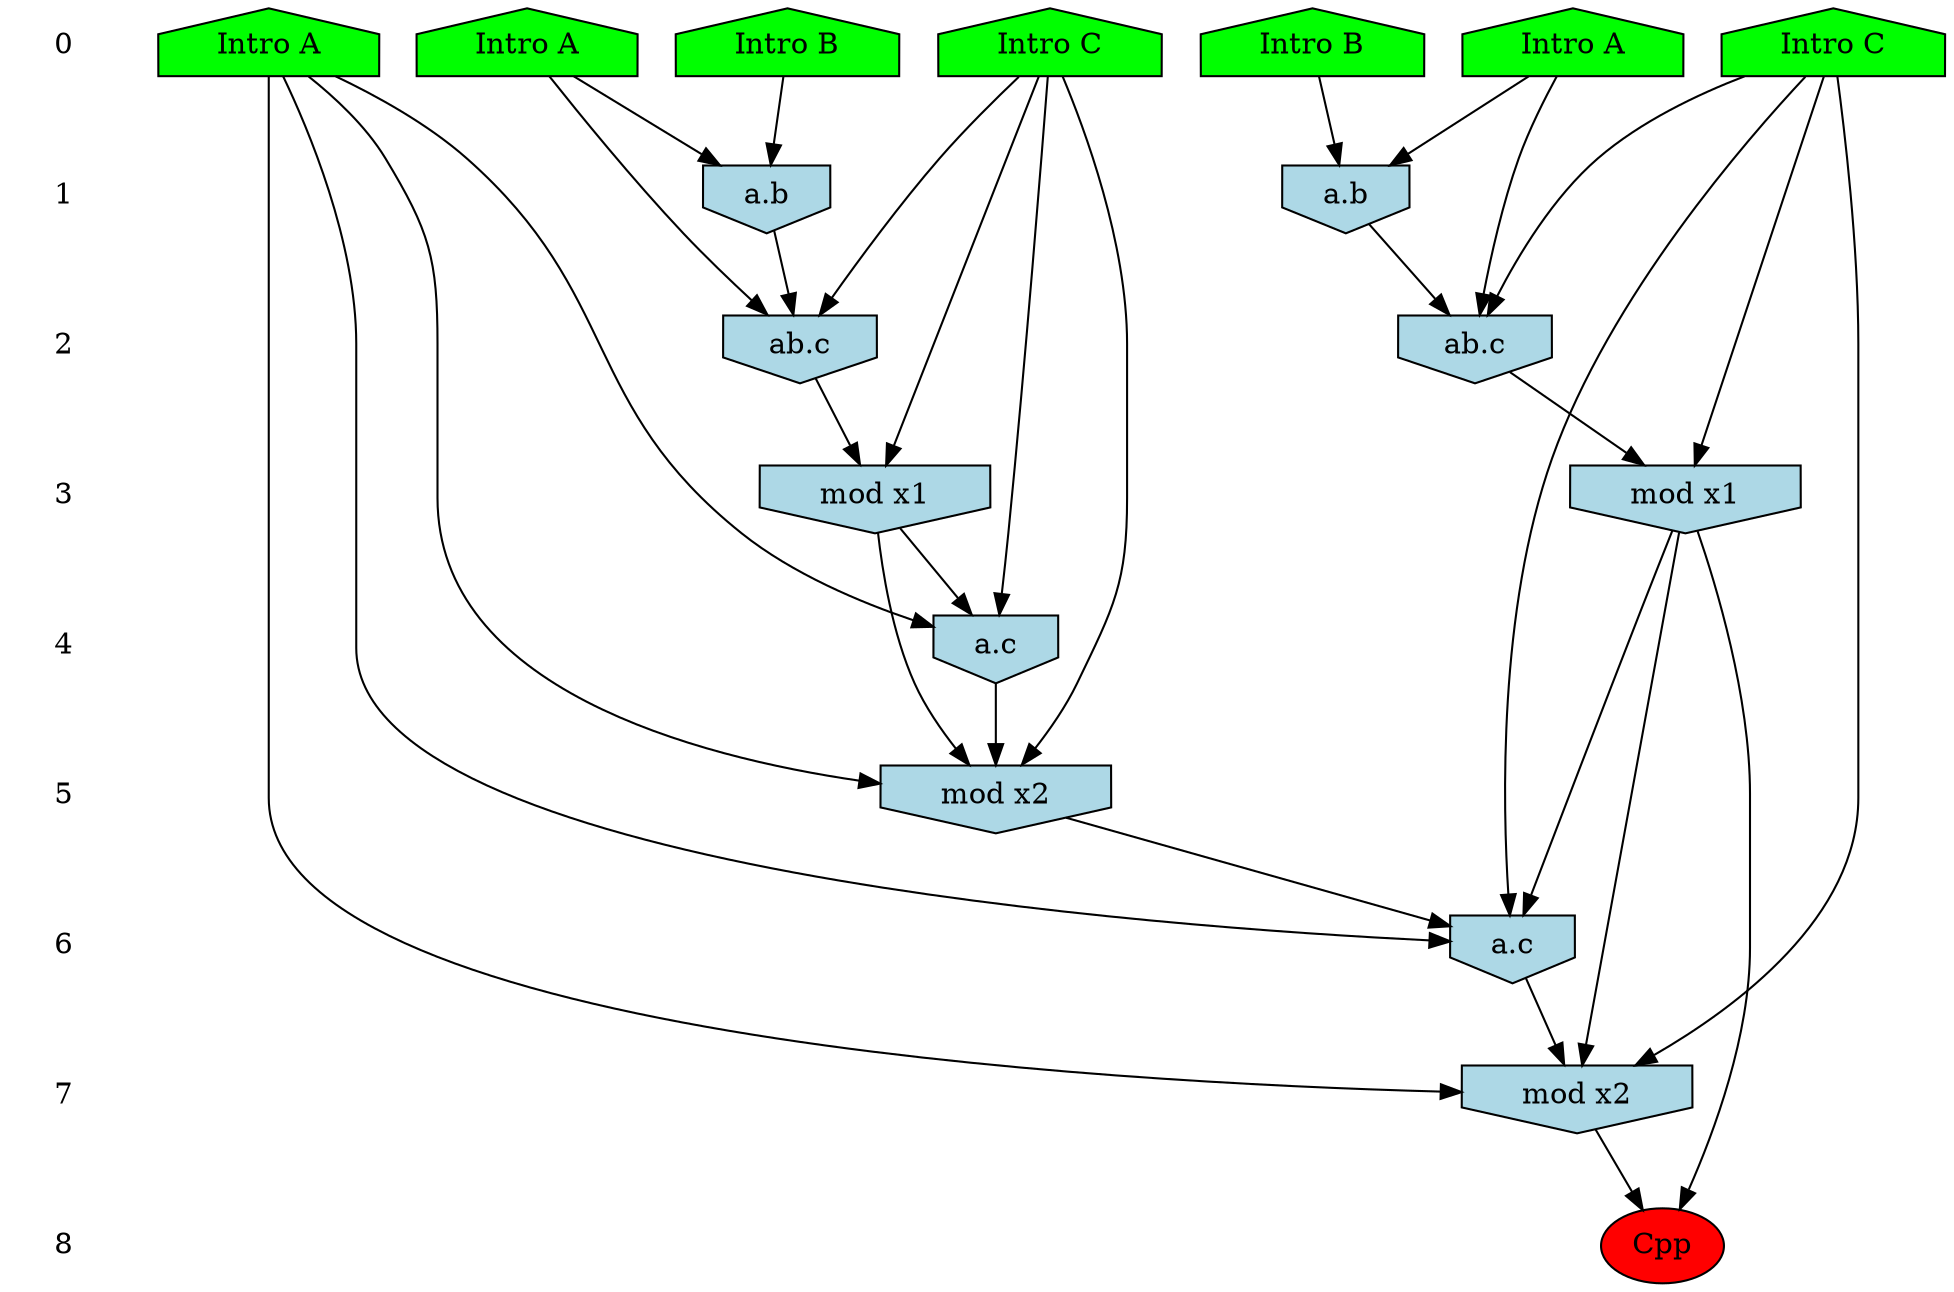 /* Compression of 9 causal flows obtained in average at 1.253713E+01 t.u */
/* Compressed causal flows were: [878;1061;1168;1921;1933;2160;2488;2503;2973] */
digraph G{
 ranksep=.5 ; 
{ rank = same ; "0" [shape=plaintext] ; node_1 [label ="Intro A", shape=house, style=filled, fillcolor=green] ;
node_2 [label ="Intro A", shape=house, style=filled, fillcolor=green] ;
node_3 [label ="Intro B", shape=house, style=filled, fillcolor=green] ;
node_4 [label ="Intro B", shape=house, style=filled, fillcolor=green] ;
node_5 [label ="Intro A", shape=house, style=filled, fillcolor=green] ;
node_6 [label ="Intro C", shape=house, style=filled, fillcolor=green] ;
node_7 [label ="Intro C", shape=house, style=filled, fillcolor=green] ;
}
{ rank = same ; "1" [shape=plaintext] ; node_8 [label="a.b", shape=invhouse, style=filled, fillcolor = lightblue] ;
node_10 [label="a.b", shape=invhouse, style=filled, fillcolor = lightblue] ;
}
{ rank = same ; "2" [shape=plaintext] ; node_9 [label="ab.c", shape=invhouse, style=filled, fillcolor = lightblue] ;
node_11 [label="ab.c", shape=invhouse, style=filled, fillcolor = lightblue] ;
}
{ rank = same ; "3" [shape=plaintext] ; node_12 [label="mod x1", shape=invhouse, style=filled, fillcolor = lightblue] ;
node_13 [label="mod x1", shape=invhouse, style=filled, fillcolor = lightblue] ;
}
{ rank = same ; "4" [shape=plaintext] ; node_14 [label="a.c", shape=invhouse, style=filled, fillcolor = lightblue] ;
}
{ rank = same ; "5" [shape=plaintext] ; node_15 [label="mod x2", shape=invhouse, style=filled, fillcolor = lightblue] ;
}
{ rank = same ; "6" [shape=plaintext] ; node_16 [label="a.c", shape=invhouse, style=filled, fillcolor = lightblue] ;
}
{ rank = same ; "7" [shape=plaintext] ; node_17 [label="mod x2", shape=invhouse, style=filled, fillcolor = lightblue] ;
}
{ rank = same ; "8" [shape=plaintext] ; node_18 [label ="Cpp", style=filled, fillcolor=red] ;
}
"0" -> "1" [style="invis"]; 
"1" -> "2" [style="invis"]; 
"2" -> "3" [style="invis"]; 
"3" -> "4" [style="invis"]; 
"4" -> "5" [style="invis"]; 
"5" -> "6" [style="invis"]; 
"6" -> "7" [style="invis"]; 
"7" -> "8" [style="invis"]; 
node_4 -> node_8
node_5 -> node_8
node_5 -> node_9
node_6 -> node_9
node_8 -> node_9
node_1 -> node_10
node_3 -> node_10
node_1 -> node_11
node_7 -> node_11
node_10 -> node_11
node_7 -> node_12
node_11 -> node_12
node_6 -> node_13
node_9 -> node_13
node_2 -> node_14
node_7 -> node_14
node_12 -> node_14
node_2 -> node_15
node_7 -> node_15
node_12 -> node_15
node_14 -> node_15
node_2 -> node_16
node_6 -> node_16
node_13 -> node_16
node_15 -> node_16
node_2 -> node_17
node_6 -> node_17
node_13 -> node_17
node_16 -> node_17
node_13 -> node_18
node_17 -> node_18
}
/*
 Dot generation time: 0.000098
*/